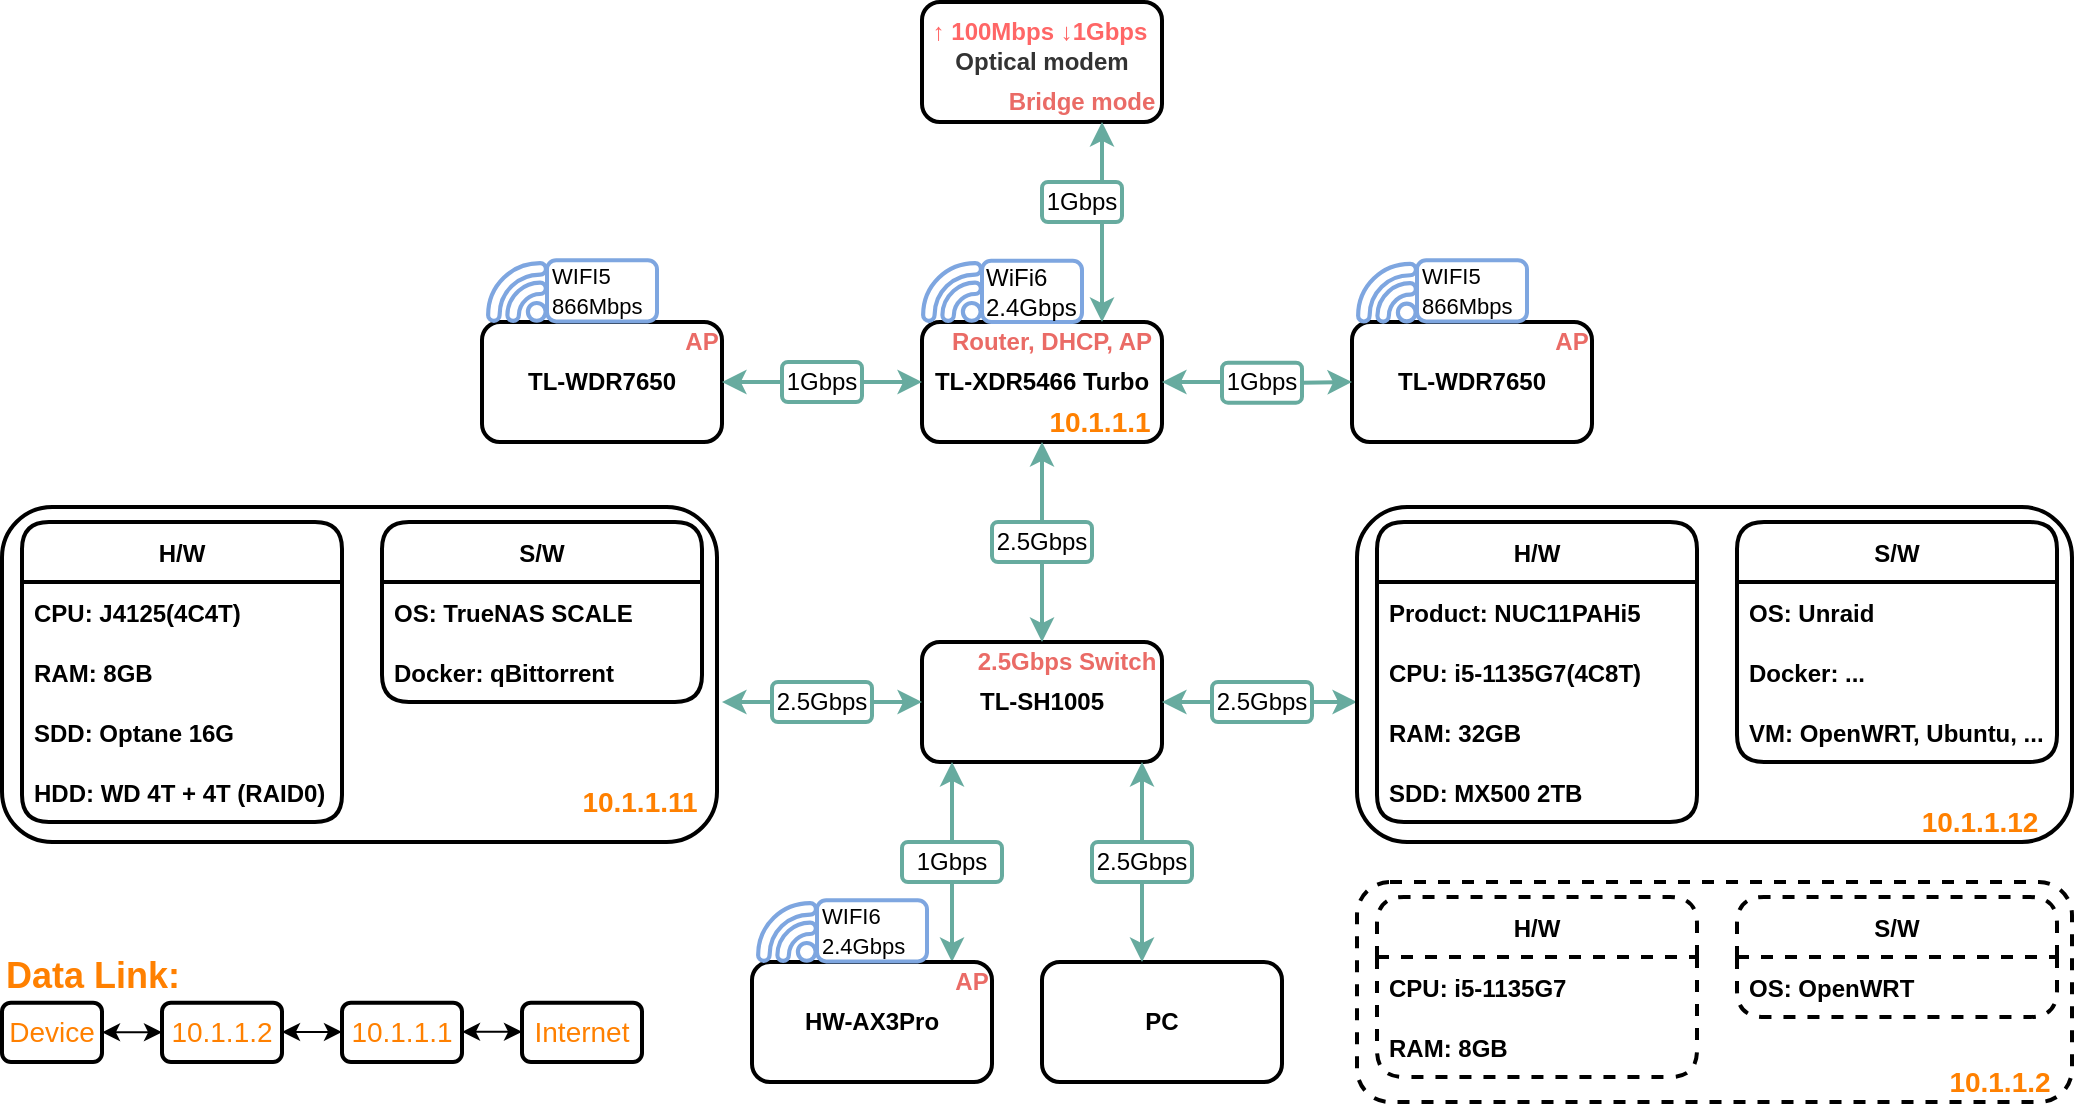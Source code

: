 <mxfile version="16.4.0" type="github" pages="2">
  <diagram id="VQ4VE7Mx4HnD_5_sAPkG" name="Page-1">
    <mxGraphModel dx="2324" dy="743" grid="1" gridSize="10" guides="1" tooltips="1" connect="1" arrows="1" fold="1" page="1" pageScale="1" pageWidth="827" pageHeight="1169" math="0" shadow="0">
      <root>
        <mxCell id="0" />
        <mxCell id="1" parent="0" />
        <mxCell id="6FV2TfDClfBSc-Q5UzaC-2" value="&lt;span style=&quot;color: rgb(51 , 51 , 51) ; background-color: rgb(255 , 255 , 255)&quot;&gt;&lt;b&gt;Optical modem&lt;/b&gt;&lt;/span&gt;" style="rounded=1;whiteSpace=wrap;html=1;strokeWidth=2;direction=east;" parent="1" vertex="1">
          <mxGeometry x="240" y="100" width="120" height="60" as="geometry" />
        </mxCell>
        <mxCell id="6FV2TfDClfBSc-Q5UzaC-3" value="&lt;b&gt;TL-XDR5466 Turbo&lt;/b&gt;" style="rounded=1;whiteSpace=wrap;html=1;strokeWidth=2;direction=east;" parent="1" vertex="1">
          <mxGeometry x="240" y="260" width="120" height="60" as="geometry" />
        </mxCell>
        <mxCell id="6FV2TfDClfBSc-Q5UzaC-4" value="&lt;span&gt;&lt;b&gt;TL-WDR7650&lt;/b&gt;&lt;/span&gt;" style="rounded=1;whiteSpace=wrap;html=1;strokeWidth=2;direction=east;" parent="1" vertex="1">
          <mxGeometry x="455" y="260" width="120" height="60" as="geometry" />
        </mxCell>
        <mxCell id="6FV2TfDClfBSc-Q5UzaC-5" value="&lt;b&gt;TL-WDR7650&lt;/b&gt;" style="rounded=1;whiteSpace=wrap;html=1;strokeWidth=2;direction=east;" parent="1" vertex="1">
          <mxGeometry x="20" y="260" width="120" height="60" as="geometry" />
        </mxCell>
        <mxCell id="6FV2TfDClfBSc-Q5UzaC-6" value="&lt;b&gt;TL-SH1005&lt;/b&gt;" style="rounded=1;whiteSpace=wrap;html=1;strokeWidth=2;direction=east;" parent="1" vertex="1">
          <mxGeometry x="240" y="420" width="120" height="60" as="geometry" />
        </mxCell>
        <mxCell id="DOvFgak3m1IFUrLa4z3Q-1" value="" style="endArrow=classic;startArrow=none;html=1;rounded=0;exitX=1;exitY=0.5;exitDx=0;exitDy=0;entryX=0;entryY=0.5;entryDx=0;entryDy=0;strokeColor=#67AB9F;strokeWidth=2;" parent="1" source="DOvFgak3m1IFUrLa4z3Q-2" target="6FV2TfDClfBSc-Q5UzaC-3" edge="1">
          <mxGeometry width="50" height="50" relative="1" as="geometry">
            <mxPoint x="170" y="290" as="sourcePoint" />
            <mxPoint x="220" y="240" as="targetPoint" />
          </mxGeometry>
        </mxCell>
        <mxCell id="DOvFgak3m1IFUrLa4z3Q-5" value="" style="endArrow=classic;startArrow=none;html=1;rounded=0;exitX=0.5;exitY=0;exitDx=0;exitDy=0;entryX=0.5;entryY=1;entryDx=0;entryDy=0;strokeColor=#67AB9F;strokeWidth=2;" parent="1" source="DOvFgak3m1IFUrLa4z3Q-11" target="6FV2TfDClfBSc-Q5UzaC-3" edge="1">
          <mxGeometry width="50" height="50" relative="1" as="geometry">
            <mxPoint x="360" y="350" as="sourcePoint" />
            <mxPoint x="410" y="300" as="targetPoint" />
          </mxGeometry>
        </mxCell>
        <mxCell id="DOvFgak3m1IFUrLa4z3Q-6" value="&lt;font color=&quot;#ea6b66&quot;&gt;&lt;b&gt;Router, DHCP, AP&lt;/b&gt;&lt;/font&gt;" style="text;html=1;strokeColor=none;fillColor=none;align=center;verticalAlign=middle;whiteSpace=wrap;rounded=0;direction=east;" parent="1" vertex="1">
          <mxGeometry x="250" y="260.33" width="110" height="20" as="geometry" />
        </mxCell>
        <mxCell id="DOvFgak3m1IFUrLa4z3Q-8" value="&lt;font color=&quot;#ea6b66&quot;&gt;&lt;b&gt;AP&lt;/b&gt;&lt;/font&gt;" style="text;html=1;strokeColor=none;fillColor=none;align=center;verticalAlign=middle;whiteSpace=wrap;rounded=0;direction=east;" parent="1" vertex="1">
          <mxGeometry x="120" y="260.33" width="20" height="20" as="geometry" />
        </mxCell>
        <mxCell id="DOvFgak3m1IFUrLa4z3Q-15" value="WiFi6&lt;br&gt;2.4Gbps" style="text;html=1;strokeColor=#7EA6E0;fillColor=none;align=left;verticalAlign=middle;whiteSpace=wrap;rounded=1;fontFamily=Helvetica;strokeWidth=2;direction=east;" parent="1" vertex="1">
          <mxGeometry x="270" y="229.38" width="50" height="30.63" as="geometry" />
        </mxCell>
        <mxCell id="DOvFgak3m1IFUrLa4z3Q-16" value="&lt;font color=&quot;#ea6b66&quot;&gt;&lt;b&gt;Bridge mode&lt;/b&gt;&lt;/font&gt;" style="text;html=1;strokeColor=none;fillColor=none;align=center;verticalAlign=middle;whiteSpace=wrap;rounded=0;direction=east;" parent="1" vertex="1">
          <mxGeometry x="280" y="140" width="80" height="20" as="geometry" />
        </mxCell>
        <mxCell id="DOvFgak3m1IFUrLa4z3Q-17" value="&lt;font style=&quot;font-size: 11px&quot;&gt;WIFI5&lt;br style=&quot;font-size: 11px&quot;&gt;866Mbps&lt;/font&gt;" style="text;html=1;strokeColor=#7EA6E0;fillColor=none;align=left;verticalAlign=middle;whiteSpace=wrap;rounded=1;fontFamily=Helvetica;strokeWidth=2;direction=east;" parent="1" vertex="1">
          <mxGeometry x="52.5" y="229.07" width="55" height="30.63" as="geometry" />
        </mxCell>
        <mxCell id="DOvFgak3m1IFUrLa4z3Q-19" value="" style="sketch=0;pointerEvents=1;shadow=0;dashed=0;html=1;strokeColor=#7EA6E0;fillColor=#7EA6E0;aspect=fixed;labelPosition=center;verticalLabelPosition=bottom;verticalAlign=top;align=center;outlineConnect=0;shape=mxgraph.vvd.wi_fi;fontColor=#FFB570;direction=north;strokeWidth=1;" parent="1" vertex="1">
          <mxGeometry x="22.5" y="230.01" width="30" height="30" as="geometry" />
        </mxCell>
        <mxCell id="DOvFgak3m1IFUrLa4z3Q-24" value="" style="endArrow=classic;startArrow=none;html=1;rounded=0;fontSize=11;fontColor=#FFB570;entryX=0.75;entryY=1;entryDx=0;entryDy=0;exitX=0.75;exitY=0;exitDx=0;exitDy=0;strokeColor=#67AB9F;strokeWidth=2;" parent="1" source="DOvFgak3m1IFUrLa4z3Q-25" target="6FV2TfDClfBSc-Q5UzaC-2" edge="1">
          <mxGeometry width="50" height="50" relative="1" as="geometry">
            <mxPoint x="360" y="320" as="sourcePoint" />
            <mxPoint x="410" y="270" as="targetPoint" />
          </mxGeometry>
        </mxCell>
        <mxCell id="DOvFgak3m1IFUrLa4z3Q-26" value="&lt;font color=&quot;#ea6b66&quot;&gt;&lt;b&gt;AP&lt;/b&gt;&lt;/font&gt;" style="text;html=1;strokeColor=none;fillColor=none;align=center;verticalAlign=middle;whiteSpace=wrap;rounded=0;direction=east;" parent="1" vertex="1">
          <mxGeometry x="555" y="260.33" width="20" height="20" as="geometry" />
        </mxCell>
        <mxCell id="DOvFgak3m1IFUrLa4z3Q-29" value="&lt;font color=&quot;#ea6b66&quot;&gt;&lt;b&gt;2.5Gbps Switch&lt;/b&gt;&lt;/font&gt;" style="text;html=1;strokeColor=none;fillColor=none;align=center;verticalAlign=middle;whiteSpace=wrap;rounded=0;direction=east;" parent="1" vertex="1">
          <mxGeometry x="265" y="420" width="95" height="20" as="geometry" />
        </mxCell>
        <mxCell id="DOvFgak3m1IFUrLa4z3Q-25" value="1Gbps" style="text;html=1;strokeColor=#67AB9F;fillColor=none;align=center;verticalAlign=middle;whiteSpace=wrap;rounded=1;fontFamily=Helvetica;strokeWidth=2;glass=0;shadow=0;sketch=0;direction=east;" parent="1" vertex="1">
          <mxGeometry x="300" y="190" width="40" height="20" as="geometry" />
        </mxCell>
        <mxCell id="DOvFgak3m1IFUrLa4z3Q-43" value="" style="endArrow=none;startArrow=classic;html=1;rounded=0;fontSize=11;fontColor=#FFB570;entryX=0.75;entryY=1;entryDx=0;entryDy=0;exitX=0.75;exitY=0;exitDx=0;exitDy=0;strokeColor=#67AB9F;strokeWidth=2;" parent="1" source="6FV2TfDClfBSc-Q5UzaC-3" target="DOvFgak3m1IFUrLa4z3Q-25" edge="1">
          <mxGeometry width="50" height="50" relative="1" as="geometry">
            <mxPoint x="330" y="260" as="sourcePoint" />
            <mxPoint x="330" y="180" as="targetPoint" />
          </mxGeometry>
        </mxCell>
        <mxCell id="DOvFgak3m1IFUrLa4z3Q-2" value="1Gbps" style="text;html=1;strokeColor=#67AB9F;fillColor=none;align=center;verticalAlign=middle;whiteSpace=wrap;rounded=1;fontFamily=Helvetica;strokeWidth=2;direction=east;" parent="1" vertex="1">
          <mxGeometry x="170" y="280" width="40" height="20" as="geometry" />
        </mxCell>
        <mxCell id="DOvFgak3m1IFUrLa4z3Q-44" value="" style="endArrow=none;startArrow=classic;html=1;rounded=0;exitX=1;exitY=0.5;exitDx=0;exitDy=0;entryX=0;entryY=0.5;entryDx=0;entryDy=0;strokeColor=#67AB9F;strokeWidth=2;" parent="1" source="6FV2TfDClfBSc-Q5UzaC-5" target="DOvFgak3m1IFUrLa4z3Q-2" edge="1">
          <mxGeometry width="50" height="50" relative="1" as="geometry">
            <mxPoint x="160" y="290" as="sourcePoint" />
            <mxPoint x="240" y="290" as="targetPoint" />
          </mxGeometry>
        </mxCell>
        <mxCell id="DOvFgak3m1IFUrLa4z3Q-47" value="&lt;font style=&quot;font-size: 11px&quot;&gt;WIFI5&lt;br style=&quot;font-size: 11px&quot;&gt;866Mbps&lt;/font&gt;" style="text;html=1;strokeColor=#7EA6E0;fillColor=none;align=left;verticalAlign=middle;whiteSpace=wrap;rounded=1;fontFamily=Helvetica;strokeWidth=2;direction=east;" parent="1" vertex="1">
          <mxGeometry x="487.5" y="229.07" width="55" height="30.63" as="geometry" />
        </mxCell>
        <mxCell id="DOvFgak3m1IFUrLa4z3Q-48" value="" style="sketch=0;pointerEvents=1;shadow=0;dashed=0;html=1;strokeColor=#7EA6E0;fillColor=#7EA6E0;aspect=fixed;labelPosition=center;verticalLabelPosition=bottom;verticalAlign=top;align=center;outlineConnect=0;shape=mxgraph.vvd.wi_fi;fontColor=#FFB570;direction=north;strokeWidth=1;" parent="1" vertex="1">
          <mxGeometry x="240" y="230.01" width="30" height="30" as="geometry" />
        </mxCell>
        <mxCell id="DOvFgak3m1IFUrLa4z3Q-49" value="" style="sketch=0;pointerEvents=1;shadow=0;dashed=0;html=1;strokeColor=#7EA6E0;fillColor=#7EA6E0;aspect=fixed;labelPosition=center;verticalLabelPosition=bottom;verticalAlign=top;align=center;outlineConnect=0;shape=mxgraph.vvd.wi_fi;fontColor=#FFB570;direction=north;strokeWidth=1;" parent="1" vertex="1">
          <mxGeometry x="457.5" y="230.33" width="30" height="30" as="geometry" />
        </mxCell>
        <mxCell id="DOvFgak3m1IFUrLa4z3Q-50" value="" style="endArrow=classic;startArrow=none;html=1;rounded=0;exitX=1;exitY=0.5;exitDx=0;exitDy=0;entryX=0;entryY=0.5;entryDx=0;entryDy=0;strokeColor=#67AB9F;strokeWidth=2;" parent="1" source="DOvFgak3m1IFUrLa4z3Q-51" target="6FV2TfDClfBSc-Q5UzaC-4" edge="1">
          <mxGeometry width="50" height="50" relative="1" as="geometry">
            <mxPoint x="379" y="290.32" as="sourcePoint" />
            <mxPoint x="449" y="290.32" as="targetPoint" />
          </mxGeometry>
        </mxCell>
        <mxCell id="DOvFgak3m1IFUrLa4z3Q-51" value="1Gbps" style="text;html=1;strokeColor=#67AB9F;fillColor=none;align=center;verticalAlign=middle;whiteSpace=wrap;rounded=1;fontFamily=Helvetica;strokeWidth=2;direction=east;" parent="1" vertex="1">
          <mxGeometry x="390" y="280.32" width="40" height="20" as="geometry" />
        </mxCell>
        <mxCell id="DOvFgak3m1IFUrLa4z3Q-52" value="" style="endArrow=none;startArrow=classic;html=1;rounded=0;entryX=1;entryY=0.5;entryDx=0;entryDy=0;strokeColor=#67AB9F;strokeWidth=2;exitX=1;exitY=0.5;exitDx=0;exitDy=0;" parent="1" source="6FV2TfDClfBSc-Q5UzaC-3" edge="1">
          <mxGeometry width="50" height="50" relative="1" as="geometry">
            <mxPoint x="380" y="270" as="sourcePoint" />
            <mxPoint x="390" y="289.98" as="targetPoint" />
          </mxGeometry>
        </mxCell>
        <mxCell id="DOvFgak3m1IFUrLa4z3Q-11" value="2.5Gbps" style="text;html=1;strokeColor=#67AB9F;fillColor=none;align=center;verticalAlign=middle;whiteSpace=wrap;rounded=1;fontFamily=Helvetica;strokeWidth=2;direction=east;" parent="1" vertex="1">
          <mxGeometry x="275" y="360" width="50" height="20" as="geometry" />
        </mxCell>
        <mxCell id="DOvFgak3m1IFUrLa4z3Q-55" value="" style="endArrow=none;startArrow=classic;html=1;rounded=0;exitX=0.5;exitY=0;exitDx=0;exitDy=0;entryX=0.5;entryY=1;entryDx=0;entryDy=0;strokeColor=#67AB9F;strokeWidth=2;" parent="1" source="6FV2TfDClfBSc-Q5UzaC-6" target="DOvFgak3m1IFUrLa4z3Q-11" edge="1">
          <mxGeometry width="50" height="50" relative="1" as="geometry">
            <mxPoint x="300" y="420" as="sourcePoint" />
            <mxPoint x="300" y="320" as="targetPoint" />
          </mxGeometry>
        </mxCell>
        <mxCell id="DOvFgak3m1IFUrLa4z3Q-69" value="" style="endArrow=classic;startArrow=none;html=1;rounded=0;fontSize=11;fontColor=#000000;strokeColor=#67AB9F;strokeWidth=2;jumpSize=8;" parent="1" source="DOvFgak3m1IFUrLa4z3Q-70" edge="1">
          <mxGeometry width="50" height="50" relative="1" as="geometry">
            <mxPoint x="360" y="450" as="sourcePoint" />
            <mxPoint x="457.5" y="450" as="targetPoint" />
          </mxGeometry>
        </mxCell>
        <mxCell id="DOvFgak3m1IFUrLa4z3Q-70" value="2.5Gbps" style="text;html=1;strokeColor=#67AB9F;fillColor=none;align=center;verticalAlign=middle;whiteSpace=wrap;rounded=1;fontFamily=Helvetica;strokeWidth=2;direction=east;" parent="1" vertex="1">
          <mxGeometry x="385" y="440" width="50" height="20" as="geometry" />
        </mxCell>
        <mxCell id="DOvFgak3m1IFUrLa4z3Q-71" value="" style="endArrow=none;startArrow=classic;html=1;rounded=0;fontSize=11;fontColor=#000000;strokeColor=#67AB9F;strokeWidth=2;jumpSize=8;entryX=0;entryY=0.5;entryDx=0;entryDy=0;exitX=0;exitY=0.5;exitDx=0;exitDy=0;" parent="1" target="DOvFgak3m1IFUrLa4z3Q-70" edge="1">
          <mxGeometry width="50" height="50" relative="1" as="geometry">
            <mxPoint x="360" y="450" as="sourcePoint" />
            <mxPoint x="457.5" y="450" as="targetPoint" />
          </mxGeometry>
        </mxCell>
        <mxCell id="DOvFgak3m1IFUrLa4z3Q-75" value="" style="endArrow=classic;startArrow=none;html=1;rounded=0;fontSize=11;fontColor=#000000;strokeColor=#67AB9F;strokeWidth=2;jumpSize=8;entryX=0;entryY=0.5;entryDx=0;entryDy=0;exitX=1;exitY=0.5;exitDx=0;exitDy=0;" parent="1" source="DOvFgak3m1IFUrLa4z3Q-76" target="6FV2TfDClfBSc-Q5UzaC-6" edge="1">
          <mxGeometry width="50" height="50" relative="1" as="geometry">
            <mxPoint x="150" y="470" as="sourcePoint" />
            <mxPoint x="200" y="420" as="targetPoint" />
          </mxGeometry>
        </mxCell>
        <mxCell id="DOvFgak3m1IFUrLa4z3Q-76" value="2.5Gbps" style="text;html=1;strokeColor=#67AB9F;fillColor=none;align=center;verticalAlign=middle;whiteSpace=wrap;rounded=1;fontFamily=Helvetica;strokeWidth=2;direction=east;" parent="1" vertex="1">
          <mxGeometry x="165" y="440" width="50" height="20" as="geometry" />
        </mxCell>
        <mxCell id="DOvFgak3m1IFUrLa4z3Q-77" value="" style="endArrow=none;startArrow=classic;html=1;rounded=0;fontSize=11;fontColor=#000000;strokeColor=#67AB9F;strokeWidth=2;jumpSize=8;entryX=0;entryY=0.5;entryDx=0;entryDy=0;exitX=1;exitY=0.5;exitDx=0;exitDy=0;" parent="1" target="DOvFgak3m1IFUrLa4z3Q-76" edge="1">
          <mxGeometry width="50" height="50" relative="1" as="geometry">
            <mxPoint x="140" y="450" as="sourcePoint" />
            <mxPoint x="240" y="450" as="targetPoint" />
          </mxGeometry>
        </mxCell>
        <mxCell id="SOlx1VLBbX4S1yeBEUeR-3" value="" style="rounded=1;whiteSpace=wrap;html=1;shadow=0;glass=0;sketch=0;fontSize=11;fontColor=#000000;strokeColor=#000000;strokeWidth=2;fillColor=none;" vertex="1" parent="1">
          <mxGeometry x="-220" y="352.5" width="357.5" height="167.5" as="geometry" />
        </mxCell>
        <mxCell id="SOlx1VLBbX4S1yeBEUeR-8" value="H/W" style="swimlane;fontStyle=1;childLayout=stackLayout;horizontal=1;startSize=30;horizontalStack=0;resizeParent=1;resizeParentMax=0;resizeLast=0;collapsible=1;marginBottom=0;rounded=1;strokeWidth=2;" vertex="1" parent="1">
          <mxGeometry x="-210" y="360" width="160" height="150" as="geometry">
            <mxRectangle x="-160" y="360" width="60" height="30" as="alternateBounds" />
          </mxGeometry>
        </mxCell>
        <mxCell id="SOlx1VLBbX4S1yeBEUeR-9" value="CPU: J4125(4C4T)" style="text;strokeColor=none;fillColor=none;align=left;verticalAlign=middle;spacingLeft=4;spacingRight=4;overflow=hidden;points=[[0,0.5],[1,0.5]];portConstraint=eastwest;rotatable=0;fontStyle=1" vertex="1" parent="SOlx1VLBbX4S1yeBEUeR-8">
          <mxGeometry y="30" width="160" height="30" as="geometry" />
        </mxCell>
        <mxCell id="SOlx1VLBbX4S1yeBEUeR-10" value="RAM: 8GB" style="text;strokeColor=none;fillColor=none;align=left;verticalAlign=middle;spacingLeft=4;spacingRight=4;overflow=hidden;points=[[0,0.5],[1,0.5]];portConstraint=eastwest;rotatable=0;fontStyle=1" vertex="1" parent="SOlx1VLBbX4S1yeBEUeR-8">
          <mxGeometry y="60" width="160" height="30" as="geometry" />
        </mxCell>
        <mxCell id="SOlx1VLBbX4S1yeBEUeR-11" value="SDD: Optane 16G" style="text;strokeColor=none;fillColor=none;align=left;verticalAlign=middle;spacingLeft=4;spacingRight=4;overflow=hidden;points=[[0,0.5],[1,0.5]];portConstraint=eastwest;rotatable=0;fontStyle=1" vertex="1" parent="SOlx1VLBbX4S1yeBEUeR-8">
          <mxGeometry y="90" width="160" height="30" as="geometry" />
        </mxCell>
        <mxCell id="SOlx1VLBbX4S1yeBEUeR-12" value="HDD: WD 4T + 4T (RAID0)" style="text;strokeColor=none;fillColor=none;align=left;verticalAlign=middle;spacingLeft=4;spacingRight=4;overflow=hidden;points=[[0,0.5],[1,0.5]];portConstraint=eastwest;rotatable=0;rounded=1;fontStyle=1" vertex="1" parent="SOlx1VLBbX4S1yeBEUeR-8">
          <mxGeometry y="120" width="160" height="30" as="geometry" />
        </mxCell>
        <mxCell id="SOlx1VLBbX4S1yeBEUeR-13" value="S/W" style="swimlane;fontStyle=1;childLayout=stackLayout;horizontal=1;startSize=30;horizontalStack=0;resizeParent=1;resizeParentMax=0;resizeLast=0;collapsible=1;marginBottom=0;rounded=1;strokeWidth=2;" vertex="1" parent="1">
          <mxGeometry x="-30" y="360" width="160" height="90" as="geometry">
            <mxRectangle x="-160" y="360" width="60" height="30" as="alternateBounds" />
          </mxGeometry>
        </mxCell>
        <mxCell id="SOlx1VLBbX4S1yeBEUeR-14" value="OS: TrueNAS SCALE" style="text;strokeColor=none;fillColor=none;align=left;verticalAlign=middle;spacingLeft=4;spacingRight=4;overflow=hidden;points=[[0,0.5],[1,0.5]];portConstraint=eastwest;rotatable=0;fontStyle=1" vertex="1" parent="SOlx1VLBbX4S1yeBEUeR-13">
          <mxGeometry y="30" width="160" height="30" as="geometry" />
        </mxCell>
        <mxCell id="SOlx1VLBbX4S1yeBEUeR-15" value="Docker: qBittorrent" style="text;strokeColor=none;fillColor=none;align=left;verticalAlign=middle;spacingLeft=4;spacingRight=4;overflow=hidden;points=[[0,0.5],[1,0.5]];portConstraint=eastwest;rotatable=0;fontStyle=1" vertex="1" parent="SOlx1VLBbX4S1yeBEUeR-13">
          <mxGeometry y="60" width="160" height="30" as="geometry" />
        </mxCell>
        <mxCell id="SOlx1VLBbX4S1yeBEUeR-18" value="&lt;b&gt;&lt;font color=&quot;#ff6666&quot;&gt;↑ 100Mbps ↓1Gbps&lt;/font&gt;&lt;/b&gt;" style="text;html=1;strokeColor=none;fillColor=none;align=center;verticalAlign=middle;whiteSpace=wrap;rounded=0;" vertex="1" parent="1">
          <mxGeometry x="240" y="110" width="117.5" height="10" as="geometry" />
        </mxCell>
        <mxCell id="SOlx1VLBbX4S1yeBEUeR-28" value="" style="rounded=1;whiteSpace=wrap;html=1;shadow=0;glass=0;sketch=0;fontSize=11;fontColor=#000000;strokeColor=#000000;strokeWidth=2;fillColor=none;" vertex="1" parent="1">
          <mxGeometry x="457.5" y="352.5" width="357.5" height="167.5" as="geometry" />
        </mxCell>
        <mxCell id="SOlx1VLBbX4S1yeBEUeR-29" value="H/W" style="swimlane;fontStyle=1;childLayout=stackLayout;horizontal=1;startSize=30;horizontalStack=0;resizeParent=1;resizeParentMax=0;resizeLast=0;collapsible=1;marginBottom=0;rounded=1;strokeWidth=2;" vertex="1" parent="1">
          <mxGeometry x="467.5" y="360" width="160" height="150" as="geometry">
            <mxRectangle x="467.5" y="360" width="60" height="30" as="alternateBounds" />
          </mxGeometry>
        </mxCell>
        <mxCell id="SOlx1VLBbX4S1yeBEUeR-37" value="Product: NUC11PAHi5" style="text;strokeColor=none;fillColor=none;align=left;verticalAlign=middle;spacingLeft=4;spacingRight=4;overflow=hidden;points=[[0,0.5],[1,0.5]];portConstraint=eastwest;rotatable=0;rounded=1;fontColor=#000000;fontStyle=1" vertex="1" parent="SOlx1VLBbX4S1yeBEUeR-29">
          <mxGeometry y="30" width="160" height="30" as="geometry" />
        </mxCell>
        <mxCell id="SOlx1VLBbX4S1yeBEUeR-30" value="CPU: i5-1135G7(4C8T)" style="text;strokeColor=none;fillColor=none;align=left;verticalAlign=middle;spacingLeft=4;spacingRight=4;overflow=hidden;points=[[0,0.5],[1,0.5]];portConstraint=eastwest;rotatable=0;fontStyle=1" vertex="1" parent="SOlx1VLBbX4S1yeBEUeR-29">
          <mxGeometry y="60" width="160" height="30" as="geometry" />
        </mxCell>
        <mxCell id="SOlx1VLBbX4S1yeBEUeR-31" value="RAM: 32GB" style="text;strokeColor=none;fillColor=none;align=left;verticalAlign=middle;spacingLeft=4;spacingRight=4;overflow=hidden;points=[[0,0.5],[1,0.5]];portConstraint=eastwest;rotatable=0;fontStyle=1" vertex="1" parent="SOlx1VLBbX4S1yeBEUeR-29">
          <mxGeometry y="90" width="160" height="30" as="geometry" />
        </mxCell>
        <mxCell id="SOlx1VLBbX4S1yeBEUeR-32" value="SDD: MX500 2TB" style="text;strokeColor=none;fillColor=none;align=left;verticalAlign=middle;spacingLeft=4;spacingRight=4;overflow=hidden;points=[[0,0.5],[1,0.5]];portConstraint=eastwest;rotatable=0;fontStyle=1" vertex="1" parent="SOlx1VLBbX4S1yeBEUeR-29">
          <mxGeometry y="120" width="160" height="30" as="geometry" />
        </mxCell>
        <mxCell id="SOlx1VLBbX4S1yeBEUeR-34" value="S/W" style="swimlane;fontStyle=1;childLayout=stackLayout;horizontal=1;startSize=30;horizontalStack=0;resizeParent=1;resizeParentMax=0;resizeLast=0;collapsible=1;marginBottom=0;rounded=1;strokeWidth=2;" vertex="1" parent="1">
          <mxGeometry x="647.5" y="360" width="160" height="120" as="geometry">
            <mxRectangle x="647.5" y="360" width="60" height="30" as="alternateBounds" />
          </mxGeometry>
        </mxCell>
        <mxCell id="SOlx1VLBbX4S1yeBEUeR-35" value="OS: Unraid" style="text;strokeColor=none;fillColor=none;align=left;verticalAlign=middle;spacingLeft=4;spacingRight=4;overflow=hidden;points=[[0,0.5],[1,0.5]];portConstraint=eastwest;rotatable=0;fontStyle=1" vertex="1" parent="SOlx1VLBbX4S1yeBEUeR-34">
          <mxGeometry y="30" width="160" height="30" as="geometry" />
        </mxCell>
        <mxCell id="SOlx1VLBbX4S1yeBEUeR-36" value="Docker: ..." style="text;strokeColor=none;fillColor=none;align=left;verticalAlign=middle;spacingLeft=4;spacingRight=4;overflow=hidden;points=[[0,0.5],[1,0.5]];portConstraint=eastwest;rotatable=0;fontStyle=1" vertex="1" parent="SOlx1VLBbX4S1yeBEUeR-34">
          <mxGeometry y="60" width="160" height="30" as="geometry" />
        </mxCell>
        <mxCell id="SOlx1VLBbX4S1yeBEUeR-39" value="VM: OpenWRT, Ubuntu, ..." style="text;strokeColor=none;fillColor=none;align=left;verticalAlign=middle;spacingLeft=4;spacingRight=4;overflow=hidden;points=[[0,0.5],[1,0.5]];portConstraint=eastwest;rotatable=0;rounded=1;fontColor=#000000;fontStyle=1" vertex="1" parent="SOlx1VLBbX4S1yeBEUeR-34">
          <mxGeometry y="90" width="160" height="30" as="geometry" />
        </mxCell>
        <mxCell id="SOlx1VLBbX4S1yeBEUeR-49" value="&lt;span&gt;&lt;b&gt;PC&lt;/b&gt;&lt;/span&gt;" style="rounded=1;whiteSpace=wrap;html=1;strokeWidth=2;direction=east;" vertex="1" parent="1">
          <mxGeometry x="300" y="580.0" width="120" height="60" as="geometry" />
        </mxCell>
        <mxCell id="SOlx1VLBbX4S1yeBEUeR-58" value="" style="rounded=1;whiteSpace=wrap;html=1;shadow=0;glass=0;sketch=0;fontSize=11;fontColor=#000000;strokeColor=#000000;strokeWidth=2;fillColor=none;dashed=1;" vertex="1" parent="1">
          <mxGeometry x="457.5" y="540" width="357.5" height="110" as="geometry" />
        </mxCell>
        <mxCell id="SOlx1VLBbX4S1yeBEUeR-59" value="H/W" style="swimlane;fontStyle=1;childLayout=stackLayout;horizontal=1;startSize=30;horizontalStack=0;resizeParent=1;resizeParentMax=0;resizeLast=0;collapsible=1;marginBottom=0;rounded=1;strokeWidth=2;dashed=1;" vertex="1" parent="1">
          <mxGeometry x="467.5" y="547.5" width="160" height="90" as="geometry">
            <mxRectangle x="467.5" y="360" width="60" height="30" as="alternateBounds" />
          </mxGeometry>
        </mxCell>
        <mxCell id="SOlx1VLBbX4S1yeBEUeR-61" value="CPU: i5-1135G7" style="text;strokeColor=none;fillColor=none;align=left;verticalAlign=middle;spacingLeft=4;spacingRight=4;overflow=hidden;points=[[0,0.5],[1,0.5]];portConstraint=eastwest;rotatable=0;fontStyle=1" vertex="1" parent="SOlx1VLBbX4S1yeBEUeR-59">
          <mxGeometry y="30" width="160" height="30" as="geometry" />
        </mxCell>
        <mxCell id="SOlx1VLBbX4S1yeBEUeR-62" value="RAM: 8GB" style="text;strokeColor=none;fillColor=none;align=left;verticalAlign=middle;spacingLeft=4;spacingRight=4;overflow=hidden;points=[[0,0.5],[1,0.5]];portConstraint=eastwest;rotatable=0;fontStyle=1" vertex="1" parent="SOlx1VLBbX4S1yeBEUeR-59">
          <mxGeometry y="60" width="160" height="30" as="geometry" />
        </mxCell>
        <mxCell id="SOlx1VLBbX4S1yeBEUeR-64" value="S/W" style="swimlane;fontStyle=1;childLayout=stackLayout;horizontal=1;startSize=30;horizontalStack=0;resizeParent=1;resizeParentMax=0;resizeLast=0;collapsible=1;marginBottom=0;rounded=1;dashed=1;strokeWidth=2;" vertex="1" parent="1">
          <mxGeometry x="647.5" y="547.5" width="160" height="60" as="geometry">
            <mxRectangle x="647.5" y="360" width="60" height="30" as="alternateBounds" />
          </mxGeometry>
        </mxCell>
        <mxCell id="SOlx1VLBbX4S1yeBEUeR-65" value="OS: OpenWRT" style="text;strokeColor=none;fillColor=none;align=left;verticalAlign=middle;spacingLeft=4;spacingRight=4;overflow=hidden;points=[[0,0.5],[1,0.5]];portConstraint=eastwest;rotatable=0;fontStyle=1" vertex="1" parent="SOlx1VLBbX4S1yeBEUeR-64">
          <mxGeometry y="30" width="160" height="30" as="geometry" />
        </mxCell>
        <mxCell id="SOlx1VLBbX4S1yeBEUeR-69" value="" style="endArrow=classic;startArrow=none;html=1;rounded=0;exitX=0.5;exitY=0;exitDx=0;exitDy=0;entryX=0.5;entryY=1;entryDx=0;entryDy=0;strokeColor=#67AB9F;strokeWidth=2;" edge="1" parent="1" source="SOlx1VLBbX4S1yeBEUeR-70">
          <mxGeometry width="50" height="50" relative="1" as="geometry">
            <mxPoint x="315" y="510" as="sourcePoint" />
            <mxPoint x="255" y="480" as="targetPoint" />
          </mxGeometry>
        </mxCell>
        <mxCell id="SOlx1VLBbX4S1yeBEUeR-70" value="1Gbps" style="text;html=1;strokeColor=#67AB9F;fillColor=none;align=center;verticalAlign=middle;whiteSpace=wrap;rounded=1;fontFamily=Helvetica;strokeWidth=2;direction=east;" vertex="1" parent="1">
          <mxGeometry x="230" y="520" width="50" height="20" as="geometry" />
        </mxCell>
        <mxCell id="SOlx1VLBbX4S1yeBEUeR-71" value="" style="endArrow=none;startArrow=classic;html=1;rounded=0;exitX=0.5;exitY=0;exitDx=0;exitDy=0;entryX=0.5;entryY=1;entryDx=0;entryDy=0;strokeColor=#67AB9F;strokeWidth=2;" edge="1" parent="1" target="SOlx1VLBbX4S1yeBEUeR-70">
          <mxGeometry width="50" height="50" relative="1" as="geometry">
            <mxPoint x="255" y="580" as="sourcePoint" />
            <mxPoint x="255" y="480" as="targetPoint" />
          </mxGeometry>
        </mxCell>
        <mxCell id="SOlx1VLBbX4S1yeBEUeR-72" value="&lt;b&gt;&lt;font color=&quot;#ff8000&quot; style=&quot;font-size: 14px&quot;&gt;10.1.1.2&lt;/font&gt;&lt;/b&gt;" style="text;html=1;strokeColor=none;fillColor=none;align=center;verticalAlign=middle;whiteSpace=wrap;rounded=0;direction=east;" vertex="1" parent="1">
          <mxGeometry x="750" y="630" width="57.5" height="20" as="geometry" />
        </mxCell>
        <mxCell id="SOlx1VLBbX4S1yeBEUeR-73" value="&lt;b&gt;&lt;font color=&quot;#ff8000&quot; style=&quot;font-size: 14px&quot;&gt;10.1.1.11&lt;/font&gt;&lt;/b&gt;" style="text;html=1;strokeColor=none;fillColor=none;align=center;verticalAlign=middle;whiteSpace=wrap;rounded=0;direction=east;" vertex="1" parent="1">
          <mxGeometry x="70" y="490" width="57.5" height="20" as="geometry" />
        </mxCell>
        <mxCell id="SOlx1VLBbX4S1yeBEUeR-74" value="&lt;b&gt;&lt;font color=&quot;#ff8000&quot; style=&quot;font-size: 14px&quot;&gt;10.1.1.1&lt;/font&gt;&lt;/b&gt;" style="text;html=1;strokeColor=none;fillColor=none;align=center;verticalAlign=middle;whiteSpace=wrap;rounded=0;direction=east;" vertex="1" parent="1">
          <mxGeometry x="300" y="300" width="57.5" height="20" as="geometry" />
        </mxCell>
        <mxCell id="SOlx1VLBbX4S1yeBEUeR-75" value="&lt;b&gt;&lt;font color=&quot;#ff8000&quot; style=&quot;font-size: 14px&quot;&gt;10.1.1.12&lt;/font&gt;&lt;/b&gt;" style="text;html=1;strokeColor=none;fillColor=none;align=center;verticalAlign=middle;whiteSpace=wrap;rounded=0;direction=east;" vertex="1" parent="1">
          <mxGeometry x="740" y="500" width="57.5" height="20" as="geometry" />
        </mxCell>
        <mxCell id="SOlx1VLBbX4S1yeBEUeR-76" value="" style="endArrow=classic;startArrow=none;html=1;rounded=0;exitX=0.5;exitY=0;exitDx=0;exitDy=0;entryX=0.5;entryY=1;entryDx=0;entryDy=0;strokeColor=#67AB9F;strokeWidth=2;" edge="1" parent="1" source="SOlx1VLBbX4S1yeBEUeR-77">
          <mxGeometry width="50" height="50" relative="1" as="geometry">
            <mxPoint x="410" y="510" as="sourcePoint" />
            <mxPoint x="350" y="480" as="targetPoint" />
          </mxGeometry>
        </mxCell>
        <mxCell id="SOlx1VLBbX4S1yeBEUeR-77" value="2.5Gbps" style="text;html=1;strokeColor=#67AB9F;fillColor=none;align=center;verticalAlign=middle;whiteSpace=wrap;rounded=1;fontFamily=Helvetica;strokeWidth=2;direction=east;" vertex="1" parent="1">
          <mxGeometry x="325" y="520" width="50" height="20" as="geometry" />
        </mxCell>
        <mxCell id="SOlx1VLBbX4S1yeBEUeR-78" value="" style="endArrow=none;startArrow=classic;html=1;rounded=0;exitX=0.5;exitY=0;exitDx=0;exitDy=0;entryX=0.5;entryY=1;entryDx=0;entryDy=0;strokeColor=#67AB9F;strokeWidth=2;" edge="1" parent="1" target="SOlx1VLBbX4S1yeBEUeR-77">
          <mxGeometry width="50" height="50" relative="1" as="geometry">
            <mxPoint x="350" y="580" as="sourcePoint" />
            <mxPoint x="350" y="480" as="targetPoint" />
          </mxGeometry>
        </mxCell>
        <mxCell id="SOlx1VLBbX4S1yeBEUeR-81" value="&lt;b&gt;HW-AX3Pro&lt;/b&gt;" style="rounded=1;whiteSpace=wrap;html=1;strokeWidth=2;direction=east;" vertex="1" parent="1">
          <mxGeometry x="155" y="580.0" width="120" height="60" as="geometry" />
        </mxCell>
        <mxCell id="SOlx1VLBbX4S1yeBEUeR-82" value="&lt;font color=&quot;#ea6b66&quot;&gt;&lt;b&gt;AP&lt;/b&gt;&lt;/font&gt;" style="text;html=1;strokeColor=none;fillColor=none;align=center;verticalAlign=middle;whiteSpace=wrap;rounded=0;direction=east;" vertex="1" parent="1">
          <mxGeometry x="255" y="580.33" width="20" height="20" as="geometry" />
        </mxCell>
        <mxCell id="SOlx1VLBbX4S1yeBEUeR-83" value="&lt;font style=&quot;font-size: 11px&quot;&gt;WIFI6&lt;br style=&quot;font-size: 11px&quot;&gt;2.4Gbps&lt;/font&gt;" style="text;html=1;strokeColor=#7EA6E0;fillColor=none;align=left;verticalAlign=middle;whiteSpace=wrap;rounded=1;fontFamily=Helvetica;strokeWidth=2;direction=east;" vertex="1" parent="1">
          <mxGeometry x="187.5" y="549.07" width="55" height="30.63" as="geometry" />
        </mxCell>
        <mxCell id="SOlx1VLBbX4S1yeBEUeR-84" value="" style="sketch=0;pointerEvents=1;shadow=0;dashed=0;html=1;strokeColor=#7EA6E0;fillColor=#7EA6E0;aspect=fixed;labelPosition=center;verticalLabelPosition=bottom;verticalAlign=top;align=center;outlineConnect=0;shape=mxgraph.vvd.wi_fi;fontColor=#FFB570;direction=north;strokeWidth=1;" vertex="1" parent="1">
          <mxGeometry x="157.5" y="550.01" width="30" height="30" as="geometry" />
        </mxCell>
        <mxCell id="SOlx1VLBbX4S1yeBEUeR-88" value="&lt;b&gt;&lt;font style=&quot;font-size: 18px&quot;&gt;Data Link:&lt;/font&gt;&lt;/b&gt;" style="text;whiteSpace=wrap;html=1;fontSize=14;fontColor=#FF8000;" vertex="1" parent="1">
          <mxGeometry x="-220" y="570" width="130" height="30" as="geometry" />
        </mxCell>
        <mxCell id="SOlx1VLBbX4S1yeBEUeR-91" value="Device" style="rounded=1;whiteSpace=wrap;html=1;fontSize=14;fontColor=#FF8000;strokeWidth=2;" vertex="1" parent="1">
          <mxGeometry x="-220" y="600.33" width="50" height="29.67" as="geometry" />
        </mxCell>
        <mxCell id="SOlx1VLBbX4S1yeBEUeR-92" value="10.1.1.2" style="rounded=1;whiteSpace=wrap;html=1;fontSize=14;fontColor=#FF8000;strokeWidth=2;" vertex="1" parent="1">
          <mxGeometry x="-140" y="600.33" width="60" height="29.67" as="geometry" />
        </mxCell>
        <mxCell id="SOlx1VLBbX4S1yeBEUeR-93" value="10.1.1.1" style="rounded=1;whiteSpace=wrap;html=1;fontSize=14;fontColor=#FF8000;strokeWidth=2;" vertex="1" parent="1">
          <mxGeometry x="-50" y="600.33" width="60" height="29.67" as="geometry" />
        </mxCell>
        <mxCell id="SOlx1VLBbX4S1yeBEUeR-96" value="" style="endArrow=classic;startArrow=classic;html=1;rounded=0;fontSize=14;fontColor=#FF8000;exitX=1;exitY=0.5;exitDx=0;exitDy=0;entryX=0;entryY=0.5;entryDx=0;entryDy=0;" edge="1" parent="1" source="SOlx1VLBbX4S1yeBEUeR-91" target="SOlx1VLBbX4S1yeBEUeR-92">
          <mxGeometry width="50" height="50" relative="1" as="geometry">
            <mxPoint x="-150" y="597.5" as="sourcePoint" />
            <mxPoint x="-100" y="547.5" as="targetPoint" />
          </mxGeometry>
        </mxCell>
        <mxCell id="SOlx1VLBbX4S1yeBEUeR-97" value="" style="endArrow=classic;startArrow=classic;html=1;rounded=0;fontSize=14;fontColor=#FF8000;exitX=1;exitY=0.5;exitDx=0;exitDy=0;entryX=0;entryY=0.5;entryDx=0;entryDy=0;" edge="1" parent="1">
          <mxGeometry width="50" height="50" relative="1" as="geometry">
            <mxPoint x="-80" y="614.955" as="sourcePoint" />
            <mxPoint x="-50" y="614.955" as="targetPoint" />
          </mxGeometry>
        </mxCell>
        <mxCell id="SOlx1VLBbX4S1yeBEUeR-98" value="Internet" style="rounded=1;whiteSpace=wrap;html=1;fontSize=14;fontColor=#FF8000;strokeWidth=2;" vertex="1" parent="1">
          <mxGeometry x="40" y="600.33" width="60" height="29.67" as="geometry" />
        </mxCell>
        <mxCell id="SOlx1VLBbX4S1yeBEUeR-99" value="" style="endArrow=classic;startArrow=classic;html=1;rounded=0;fontSize=14;fontColor=#FF8000;exitX=1;exitY=0.5;exitDx=0;exitDy=0;entryX=0;entryY=0.5;entryDx=0;entryDy=0;" edge="1" parent="1">
          <mxGeometry width="50" height="50" relative="1" as="geometry">
            <mxPoint x="10" y="614.915" as="sourcePoint" />
            <mxPoint x="40" y="614.915" as="targetPoint" />
          </mxGeometry>
        </mxCell>
      </root>
    </mxGraphModel>
  </diagram>
  <diagram id="DqBmT6bykBS2sjbPWi_f" name="Page-2">
    <mxGraphModel dx="1422" dy="706" grid="1" gridSize="10" guides="1" tooltips="1" connect="1" arrows="1" fold="1" page="1" pageScale="1" pageWidth="827" pageHeight="1169" math="0" shadow="0">
      <root>
        <mxCell id="ychZQQoGPltBydtH4dmN-0" />
        <mxCell id="ychZQQoGPltBydtH4dmN-1" parent="ychZQQoGPltBydtH4dmN-0" />
      </root>
    </mxGraphModel>
  </diagram>
</mxfile>
